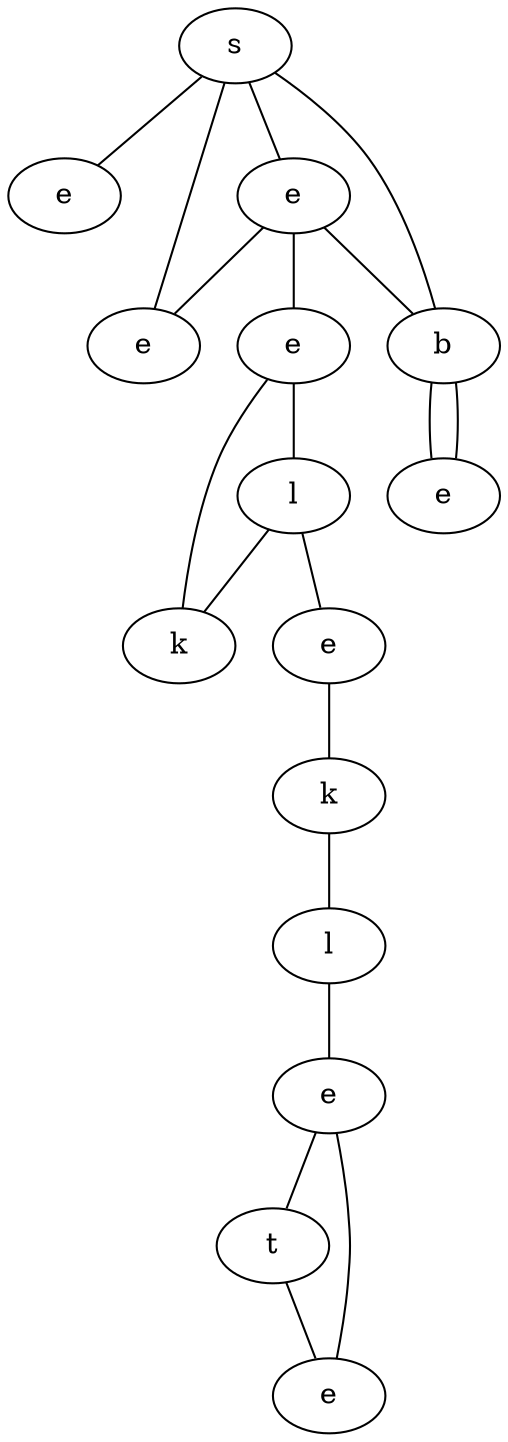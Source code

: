 graph {
GXEX[label="s"]
EEIz[label="e"]
anrH[label="e"]
wmkA[label="e"]
QNbP[label="b"]
opas[label="e"]
Dmcm[label="e"]
Sosm[label="l"]
GHid[label="k"]
DtGd[label="e"]
RugF[label="k"]
ejJp[label="l"]
SdMI[label="e"]
WVfm[label="t"]
VFvY[label="e"]
GXEX -- EEIz
GXEX -- anrH
GXEX -- wmkA
GXEX -- QNbP
anrH -- opas
anrH -- wmkA
anrH -- QNbP
QNbP -- Dmcm
opas -- Sosm
opas -- GHid
QNbP -- Dmcm
Sosm -- GHid
Sosm -- DtGd
DtGd -- RugF
RugF -- ejJp
ejJp -- SdMI
SdMI -- WVfm
SdMI -- VFvY
WVfm -- VFvY
}